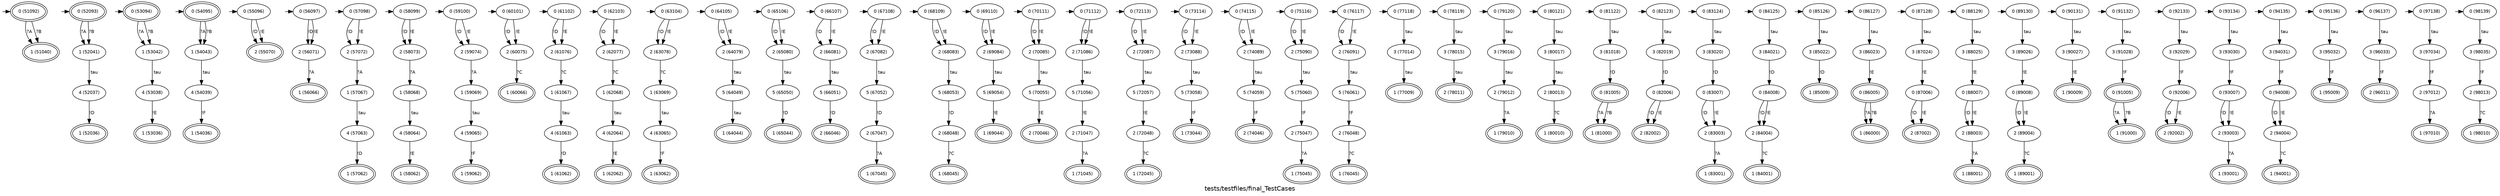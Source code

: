 digraph D {
graph [fontname="Helvetica", label="tests/testfiles/final_TestCases"];
node [fontname="Helvetica" fontsize=10];
edge [fontname="Helvetica" fontsize=10];
  q_51092 [label="" height="0.01" width="0.01" style="invis"];
  q_51092 -> 51092 [minlen="0.5"];
  51040 [label="1 (51040)", peripheries=2]
  51092 [label="0 (51092)", peripheries=2]
  51092 -> 51040 [label="?A"]
  51092 -> 51040 [label="?B"]
  q_52093 [label="" height="0.01" width="0.01" style="invis"];
  q_52093 -> 52093 [minlen="0.5"];
  52036 [label="1 (52036)", peripheries=2]
  52037 [label="4 (52037)"]
  52037 -> 52036 [label="!D"]
  52041 [label="1 (52041)"]
  52041 -> 52037 [label=" tau"]
  52093 [label="0 (52093)", peripheries=2]
  52093 -> 52041 [label="?A"]
  52093 -> 52041 [label="?B"]
  q_53094 [label="" height="0.01" width="0.01" style="invis"];
  q_53094 -> 53094 [minlen="0.5"];
  53036 [label="1 (53036)", peripheries=2]
  53038 [label="4 (53038)"]
  53038 -> 53036 [label="!E"]
  53042 [label="1 (53042)"]
  53042 -> 53038 [label=" tau"]
  53094 [label="0 (53094)", peripheries=2]
  53094 -> 53042 [label="?A"]
  53094 -> 53042 [label="?B"]
  q_54095 [label="" height="0.01" width="0.01" style="invis"];
  q_54095 -> 54095 [minlen="0.5"];
  54036 [label="1 (54036)", peripheries=2]
  54039 [label="4 (54039)"]
  54039 -> 54036 [label="!F"]
  54043 [label="1 (54043)"]
  54043 -> 54039 [label=" tau"]
  54095 [label="0 (54095)", peripheries=2]
  54095 -> 54043 [label="?A"]
  54095 -> 54043 [label="?B"]
  q_55096 [label="" height="0.01" width="0.01" style="invis"];
  q_55096 -> 55096 [minlen="0.5"];
  55070 [label="2 (55070)", peripheries=2]
  55096 [label="0 (55096)"]
  55096 -> 55070 [label="!D"]
  55096 -> 55070 [label="!E"]
  q_56097 [label="" height="0.01" width="0.01" style="invis"];
  q_56097 -> 56097 [minlen="0.5"];
  56066 [label="1 (56066)", peripheries=2]
  56071 [label="2 (56071)"]
  56071 -> 56066 [label="?A"]
  56097 [label="0 (56097)"]
  56097 -> 56071 [label="!D"]
  56097 -> 56071 [label="!E"]
  q_57098 [label="" height="0.01" width="0.01" style="invis"];
  q_57098 -> 57098 [minlen="0.5"];
  57062 [label="1 (57062)", peripheries=2]
  57063 [label="4 (57063)"]
  57063 -> 57062 [label="!D"]
  57067 [label="1 (57067)"]
  57067 -> 57063 [label=" tau"]
  57072 [label="2 (57072)"]
  57072 -> 57067 [label="?A"]
  57098 [label="0 (57098)"]
  57098 -> 57072 [label="!D"]
  57098 -> 57072 [label="!E"]
  q_58099 [label="" height="0.01" width="0.01" style="invis"];
  q_58099 -> 58099 [minlen="0.5"];
  58062 [label="1 (58062)", peripheries=2]
  58064 [label="4 (58064)"]
  58064 -> 58062 [label="!E"]
  58068 [label="1 (58068)"]
  58068 -> 58064 [label=" tau"]
  58073 [label="2 (58073)"]
  58073 -> 58068 [label="?A"]
  58099 [label="0 (58099)"]
  58099 -> 58073 [label="!D"]
  58099 -> 58073 [label="!E"]
  q_59100 [label="" height="0.01" width="0.01" style="invis"];
  q_59100 -> 59100 [minlen="0.5"];
  59062 [label="1 (59062)", peripheries=2]
  59065 [label="4 (59065)"]
  59065 -> 59062 [label="!F"]
  59069 [label="1 (59069)"]
  59069 -> 59065 [label=" tau"]
  59074 [label="2 (59074)"]
  59074 -> 59069 [label="?A"]
  59100 [label="0 (59100)"]
  59100 -> 59074 [label="!D"]
  59100 -> 59074 [label="!E"]
  q_60101 [label="" height="0.01" width="0.01" style="invis"];
  q_60101 -> 60101 [minlen="0.5"];
  60066 [label="1 (60066)", peripheries=2]
  60075 [label="2 (60075)"]
  60075 -> 60066 [label="?C"]
  60101 [label="0 (60101)"]
  60101 -> 60075 [label="!D"]
  60101 -> 60075 [label="!E"]
  q_61102 [label="" height="0.01" width="0.01" style="invis"];
  q_61102 -> 61102 [minlen="0.5"];
  61062 [label="1 (61062)", peripheries=2]
  61063 [label="4 (61063)"]
  61063 -> 61062 [label="!D"]
  61067 [label="1 (61067)"]
  61067 -> 61063 [label=" tau"]
  61076 [label="2 (61076)"]
  61076 -> 61067 [label="?C"]
  61102 [label="0 (61102)"]
  61102 -> 61076 [label="!D"]
  61102 -> 61076 [label="!E"]
  q_62103 [label="" height="0.01" width="0.01" style="invis"];
  q_62103 -> 62103 [minlen="0.5"];
  62062 [label="1 (62062)", peripheries=2]
  62064 [label="4 (62064)"]
  62064 -> 62062 [label="!E"]
  62068 [label="1 (62068)"]
  62068 -> 62064 [label=" tau"]
  62077 [label="2 (62077)"]
  62077 -> 62068 [label="?C"]
  62103 [label="0 (62103)"]
  62103 -> 62077 [label="!D"]
  62103 -> 62077 [label="!E"]
  q_63104 [label="" height="0.01" width="0.01" style="invis"];
  q_63104 -> 63104 [minlen="0.5"];
  63062 [label="1 (63062)", peripheries=2]
  63065 [label="4 (63065)"]
  63065 -> 63062 [label="!F"]
  63069 [label="1 (63069)"]
  63069 -> 63065 [label=" tau"]
  63078 [label="2 (63078)"]
  63078 -> 63069 [label="?C"]
  63104 [label="0 (63104)"]
  63104 -> 63078 [label="!D"]
  63104 -> 63078 [label="!E"]
  q_64105 [label="" height="0.01" width="0.01" style="invis"];
  q_64105 -> 64105 [minlen="0.5"];
  64044 [label="1 (64044)", peripheries=2]
  64049 [label="5 (64049)"]
  64049 -> 64044 [label=" tau"]
  64079 [label="2 (64079)"]
  64079 -> 64049 [label=" tau"]
  64105 [label="0 (64105)"]
  64105 -> 64079 [label="!D"]
  64105 -> 64079 [label="!E"]
  q_65106 [label="" height="0.01" width="0.01" style="invis"];
  q_65106 -> 65106 [minlen="0.5"];
  65044 [label="1 (65044)", peripheries=2]
  65050 [label="5 (65050)"]
  65050 -> 65044 [label="!D"]
  65080 [label="2 (65080)"]
  65080 -> 65050 [label=" tau"]
  65106 [label="0 (65106)"]
  65106 -> 65080 [label="!D"]
  65106 -> 65080 [label="!E"]
  q_66107 [label="" height="0.01" width="0.01" style="invis"];
  q_66107 -> 66107 [minlen="0.5"];
  66046 [label="2 (66046)", peripheries=2]
  66051 [label="5 (66051)"]
  66051 -> 66046 [label="!D"]
  66081 [label="2 (66081)"]
  66081 -> 66051 [label=" tau"]
  66107 [label="0 (66107)"]
  66107 -> 66081 [label="!D"]
  66107 -> 66081 [label="!E"]
  q_67108 [label="" height="0.01" width="0.01" style="invis"];
  q_67108 -> 67108 [minlen="0.5"];
  67045 [label="1 (67045)", peripheries=2]
  67047 [label="2 (67047)"]
  67047 -> 67045 [label="?A"]
  67052 [label="5 (67052)"]
  67052 -> 67047 [label="!D"]
  67082 [label="2 (67082)"]
  67082 -> 67052 [label=" tau"]
  67108 [label="0 (67108)"]
  67108 -> 67082 [label="!D"]
  67108 -> 67082 [label="!E"]
  q_68109 [label="" height="0.01" width="0.01" style="invis"];
  q_68109 -> 68109 [minlen="0.5"];
  68045 [label="1 (68045)", peripheries=2]
  68048 [label="2 (68048)"]
  68048 -> 68045 [label="?C"]
  68053 [label="5 (68053)"]
  68053 -> 68048 [label="!D"]
  68083 [label="2 (68083)"]
  68083 -> 68053 [label=" tau"]
  68109 [label="0 (68109)"]
  68109 -> 68083 [label="!D"]
  68109 -> 68083 [label="!E"]
  q_69110 [label="" height="0.01" width="0.01" style="invis"];
  q_69110 -> 69110 [minlen="0.5"];
  69044 [label="1 (69044)", peripheries=2]
  69054 [label="5 (69054)"]
  69054 -> 69044 [label="!E"]
  69084 [label="2 (69084)"]
  69084 -> 69054 [label=" tau"]
  69110 [label="0 (69110)"]
  69110 -> 69084 [label="!D"]
  69110 -> 69084 [label="!E"]
  q_70111 [label="" height="0.01" width="0.01" style="invis"];
  q_70111 -> 70111 [minlen="0.5"];
  70046 [label="2 (70046)", peripheries=2]
  70055 [label="5 (70055)"]
  70055 -> 70046 [label="!E"]
  70085 [label="2 (70085)"]
  70085 -> 70055 [label=" tau"]
  70111 [label="0 (70111)"]
  70111 -> 70085 [label="!D"]
  70111 -> 70085 [label="!E"]
  q_71112 [label="" height="0.01" width="0.01" style="invis"];
  q_71112 -> 71112 [minlen="0.5"];
  71045 [label="1 (71045)", peripheries=2]
  71047 [label="2 (71047)"]
  71047 -> 71045 [label="?A"]
  71056 [label="5 (71056)"]
  71056 -> 71047 [label="!E"]
  71086 [label="2 (71086)"]
  71086 -> 71056 [label=" tau"]
  71112 [label="0 (71112)"]
  71112 -> 71086 [label="!D"]
  71112 -> 71086 [label="!E"]
  q_72113 [label="" height="0.01" width="0.01" style="invis"];
  q_72113 -> 72113 [minlen="0.5"];
  72045 [label="1 (72045)", peripheries=2]
  72048 [label="2 (72048)"]
  72048 -> 72045 [label="?C"]
  72057 [label="5 (72057)"]
  72057 -> 72048 [label="!E"]
  72087 [label="2 (72087)"]
  72087 -> 72057 [label=" tau"]
  72113 [label="0 (72113)"]
  72113 -> 72087 [label="!D"]
  72113 -> 72087 [label="!E"]
  q_73114 [label="" height="0.01" width="0.01" style="invis"];
  q_73114 -> 73114 [minlen="0.5"];
  73044 [label="1 (73044)", peripheries=2]
  73058 [label="5 (73058)"]
  73058 -> 73044 [label="!F"]
  73088 [label="2 (73088)"]
  73088 -> 73058 [label=" tau"]
  73114 [label="0 (73114)"]
  73114 -> 73088 [label="!D"]
  73114 -> 73088 [label="!E"]
  q_74115 [label="" height="0.01" width="0.01" style="invis"];
  q_74115 -> 74115 [minlen="0.5"];
  74046 [label="2 (74046)", peripheries=2]
  74059 [label="5 (74059)"]
  74059 -> 74046 [label="!F"]
  74089 [label="2 (74089)"]
  74089 -> 74059 [label=" tau"]
  74115 [label="0 (74115)"]
  74115 -> 74089 [label="!D"]
  74115 -> 74089 [label="!E"]
  q_75116 [label="" height="0.01" width="0.01" style="invis"];
  q_75116 -> 75116 [minlen="0.5"];
  75045 [label="1 (75045)", peripheries=2]
  75047 [label="2 (75047)"]
  75047 -> 75045 [label="?A"]
  75060 [label="5 (75060)"]
  75060 -> 75047 [label="!F"]
  75090 [label="2 (75090)"]
  75090 -> 75060 [label=" tau"]
  75116 [label="0 (75116)"]
  75116 -> 75090 [label="!D"]
  75116 -> 75090 [label="!E"]
  q_76117 [label="" height="0.01" width="0.01" style="invis"];
  q_76117 -> 76117 [minlen="0.5"];
  76045 [label="1 (76045)", peripheries=2]
  76048 [label="2 (76048)"]
  76048 -> 76045 [label="?C"]
  76061 [label="5 (76061)"]
  76061 -> 76048 [label="!F"]
  76091 [label="2 (76091)"]
  76091 -> 76061 [label=" tau"]
  76117 [label="0 (76117)"]
  76117 -> 76091 [label="!D"]
  76117 -> 76091 [label="!E"]
  q_77118 [label="" height="0.01" width="0.01" style="invis"];
  q_77118 -> 77118 [minlen="0.5"];
  77009 [label="1 (77009)", peripheries=2]
  77014 [label="3 (77014)"]
  77014 -> 77009 [label=" tau"]
  77118 [label="0 (77118)"]
  77118 -> 77014 [label=" tau"]
  q_78119 [label="" height="0.01" width="0.01" style="invis"];
  q_78119 -> 78119 [minlen="0.5"];
  78011 [label="2 (78011)", peripheries=2]
  78015 [label="3 (78015)"]
  78015 -> 78011 [label=" tau"]
  78119 [label="0 (78119)"]
  78119 -> 78015 [label=" tau"]
  q_79120 [label="" height="0.01" width="0.01" style="invis"];
  q_79120 -> 79120 [minlen="0.5"];
  79010 [label="1 (79010)", peripheries=2]
  79012 [label="2 (79012)"]
  79012 -> 79010 [label="?A"]
  79016 [label="3 (79016)"]
  79016 -> 79012 [label=" tau"]
  79120 [label="0 (79120)"]
  79120 -> 79016 [label=" tau"]
  q_80121 [label="" height="0.01" width="0.01" style="invis"];
  q_80121 -> 80121 [minlen="0.5"];
  80010 [label="1 (80010)", peripheries=2]
  80013 [label="2 (80013)"]
  80013 -> 80010 [label="?C"]
  80017 [label="3 (80017)"]
  80017 -> 80013 [label=" tau"]
  80121 [label="0 (80121)"]
  80121 -> 80017 [label=" tau"]
  q_81122 [label="" height="0.01" width="0.01" style="invis"];
  q_81122 -> 81122 [minlen="0.5"];
  81000 [label="1 (81000)", peripheries=2]
  81005 [label="0 (81005)", peripheries=2]
  81005 -> 81000 [label="?A"]
  81005 -> 81000 [label="?B"]
  81018 [label="3 (81018)"]
  81018 -> 81005 [label="!D"]
  81122 [label="0 (81122)"]
  81122 -> 81018 [label=" tau"]
  q_82123 [label="" height="0.01" width="0.01" style="invis"];
  q_82123 -> 82123 [minlen="0.5"];
  82002 [label="2 (82002)", peripheries=2]
  82006 [label="0 (82006)"]
  82006 -> 82002 [label="!D"]
  82006 -> 82002 [label="!E"]
  82019 [label="3 (82019)"]
  82019 -> 82006 [label="!D"]
  82123 [label="0 (82123)"]
  82123 -> 82019 [label=" tau"]
  q_83124 [label="" height="0.01" width="0.01" style="invis"];
  q_83124 -> 83124 [minlen="0.5"];
  83001 [label="1 (83001)", peripheries=2]
  83003 [label="2 (83003)"]
  83003 -> 83001 [label="?A"]
  83007 [label="0 (83007)"]
  83007 -> 83003 [label="!D"]
  83007 -> 83003 [label="!E"]
  83020 [label="3 (83020)"]
  83020 -> 83007 [label="!D"]
  83124 [label="0 (83124)"]
  83124 -> 83020 [label=" tau"]
  q_84125 [label="" height="0.01" width="0.01" style="invis"];
  q_84125 -> 84125 [minlen="0.5"];
  84001 [label="1 (84001)", peripheries=2]
  84004 [label="2 (84004)"]
  84004 -> 84001 [label="?C"]
  84008 [label="0 (84008)"]
  84008 -> 84004 [label="!D"]
  84008 -> 84004 [label="!E"]
  84021 [label="3 (84021)"]
  84021 -> 84008 [label="!D"]
  84125 [label="0 (84125)"]
  84125 -> 84021 [label=" tau"]
  q_85126 [label="" height="0.01" width="0.01" style="invis"];
  q_85126 -> 85126 [minlen="0.5"];
  85009 [label="1 (85009)", peripheries=2]
  85022 [label="3 (85022)"]
  85022 -> 85009 [label="!D"]
  85126 [label="0 (85126)"]
  85126 -> 85022 [label=" tau"]
  q_86127 [label="" height="0.01" width="0.01" style="invis"];
  q_86127 -> 86127 [minlen="0.5"];
  86000 [label="1 (86000)", peripheries=2]
  86005 [label="0 (86005)", peripheries=2]
  86005 -> 86000 [label="?A"]
  86005 -> 86000 [label="?B"]
  86023 [label="3 (86023)"]
  86023 -> 86005 [label="!E"]
  86127 [label="0 (86127)"]
  86127 -> 86023 [label=" tau"]
  q_87128 [label="" height="0.01" width="0.01" style="invis"];
  q_87128 -> 87128 [minlen="0.5"];
  87002 [label="2 (87002)", peripheries=2]
  87006 [label="0 (87006)"]
  87006 -> 87002 [label="!D"]
  87006 -> 87002 [label="!E"]
  87024 [label="3 (87024)"]
  87024 -> 87006 [label="!E"]
  87128 [label="0 (87128)"]
  87128 -> 87024 [label=" tau"]
  q_88129 [label="" height="0.01" width="0.01" style="invis"];
  q_88129 -> 88129 [minlen="0.5"];
  88001 [label="1 (88001)", peripheries=2]
  88003 [label="2 (88003)"]
  88003 -> 88001 [label="?A"]
  88007 [label="0 (88007)"]
  88007 -> 88003 [label="!D"]
  88007 -> 88003 [label="!E"]
  88025 [label="3 (88025)"]
  88025 -> 88007 [label="!E"]
  88129 [label="0 (88129)"]
  88129 -> 88025 [label=" tau"]
  q_89130 [label="" height="0.01" width="0.01" style="invis"];
  q_89130 -> 89130 [minlen="0.5"];
  89001 [label="1 (89001)", peripheries=2]
  89004 [label="2 (89004)"]
  89004 -> 89001 [label="?C"]
  89008 [label="0 (89008)"]
  89008 -> 89004 [label="!D"]
  89008 -> 89004 [label="!E"]
  89026 [label="3 (89026)"]
  89026 -> 89008 [label="!E"]
  89130 [label="0 (89130)"]
  89130 -> 89026 [label=" tau"]
  q_90131 [label="" height="0.01" width="0.01" style="invis"];
  q_90131 -> 90131 [minlen="0.5"];
  90009 [label="1 (90009)", peripheries=2]
  90027 [label="3 (90027)"]
  90027 -> 90009 [label="!E"]
  90131 [label="0 (90131)"]
  90131 -> 90027 [label=" tau"]
  q_91132 [label="" height="0.01" width="0.01" style="invis"];
  q_91132 -> 91132 [minlen="0.5"];
  91000 [label="1 (91000)", peripheries=2]
  91005 [label="0 (91005)", peripheries=2]
  91005 -> 91000 [label="?A"]
  91005 -> 91000 [label="?B"]
  91028 [label="3 (91028)"]
  91028 -> 91005 [label="!F"]
  91132 [label="0 (91132)"]
  91132 -> 91028 [label=" tau"]
  q_92133 [label="" height="0.01" width="0.01" style="invis"];
  q_92133 -> 92133 [minlen="0.5"];
  92002 [label="2 (92002)", peripheries=2]
  92006 [label="0 (92006)"]
  92006 -> 92002 [label="!D"]
  92006 -> 92002 [label="!E"]
  92029 [label="3 (92029)"]
  92029 -> 92006 [label="!F"]
  92133 [label="0 (92133)"]
  92133 -> 92029 [label=" tau"]
  q_93134 [label="" height="0.01" width="0.01" style="invis"];
  q_93134 -> 93134 [minlen="0.5"];
  93001 [label="1 (93001)", peripheries=2]
  93003 [label="2 (93003)"]
  93003 -> 93001 [label="?A"]
  93007 [label="0 (93007)"]
  93007 -> 93003 [label="!D"]
  93007 -> 93003 [label="!E"]
  93030 [label="3 (93030)"]
  93030 -> 93007 [label="!F"]
  93134 [label="0 (93134)"]
  93134 -> 93030 [label=" tau"]
  q_94135 [label="" height="0.01" width="0.01" style="invis"];
  q_94135 -> 94135 [minlen="0.5"];
  94001 [label="1 (94001)", peripheries=2]
  94004 [label="2 (94004)"]
  94004 -> 94001 [label="?C"]
  94008 [label="0 (94008)"]
  94008 -> 94004 [label="!D"]
  94008 -> 94004 [label="!E"]
  94031 [label="3 (94031)"]
  94031 -> 94008 [label="!F"]
  94135 [label="0 (94135)"]
  94135 -> 94031 [label=" tau"]
  q_95136 [label="" height="0.01" width="0.01" style="invis"];
  q_95136 -> 95136 [minlen="0.5"];
  95009 [label="1 (95009)", peripheries=2]
  95032 [label="3 (95032)"]
  95032 -> 95009 [label="!F"]
  95136 [label="0 (95136)"]
  95136 -> 95032 [label=" tau"]
  q_96137 [label="" height="0.01" width="0.01" style="invis"];
  q_96137 -> 96137 [minlen="0.5"];
  96011 [label="2 (96011)", peripheries=2]
  96033 [label="3 (96033)"]
  96033 -> 96011 [label="!F"]
  96137 [label="0 (96137)"]
  96137 -> 96033 [label=" tau"]
  q_97138 [label="" height="0.01" width="0.01" style="invis"];
  q_97138 -> 97138 [minlen="0.5"];
  97010 [label="1 (97010)", peripheries=2]
  97012 [label="2 (97012)"]
  97012 -> 97010 [label="?A"]
  97034 [label="3 (97034)"]
  97034 -> 97012 [label="!F"]
  97138 [label="0 (97138)"]
  97138 -> 97034 [label=" tau"]
  q_98139 [label="" height="0.01" width="0.01" style="invis"];
  q_98139 -> 98139 [minlen="0.5"];
  98010 [label="1 (98010)", peripheries=2]
  98013 [label="2 (98013)"]
  98013 -> 98010 [label="?C"]
  98035 [label="3 (98035)"]
  98035 -> 98013 [label="!F"]
  98139 [label="0 (98139)"]
  98139 -> 98035 [label=" tau"]
}
